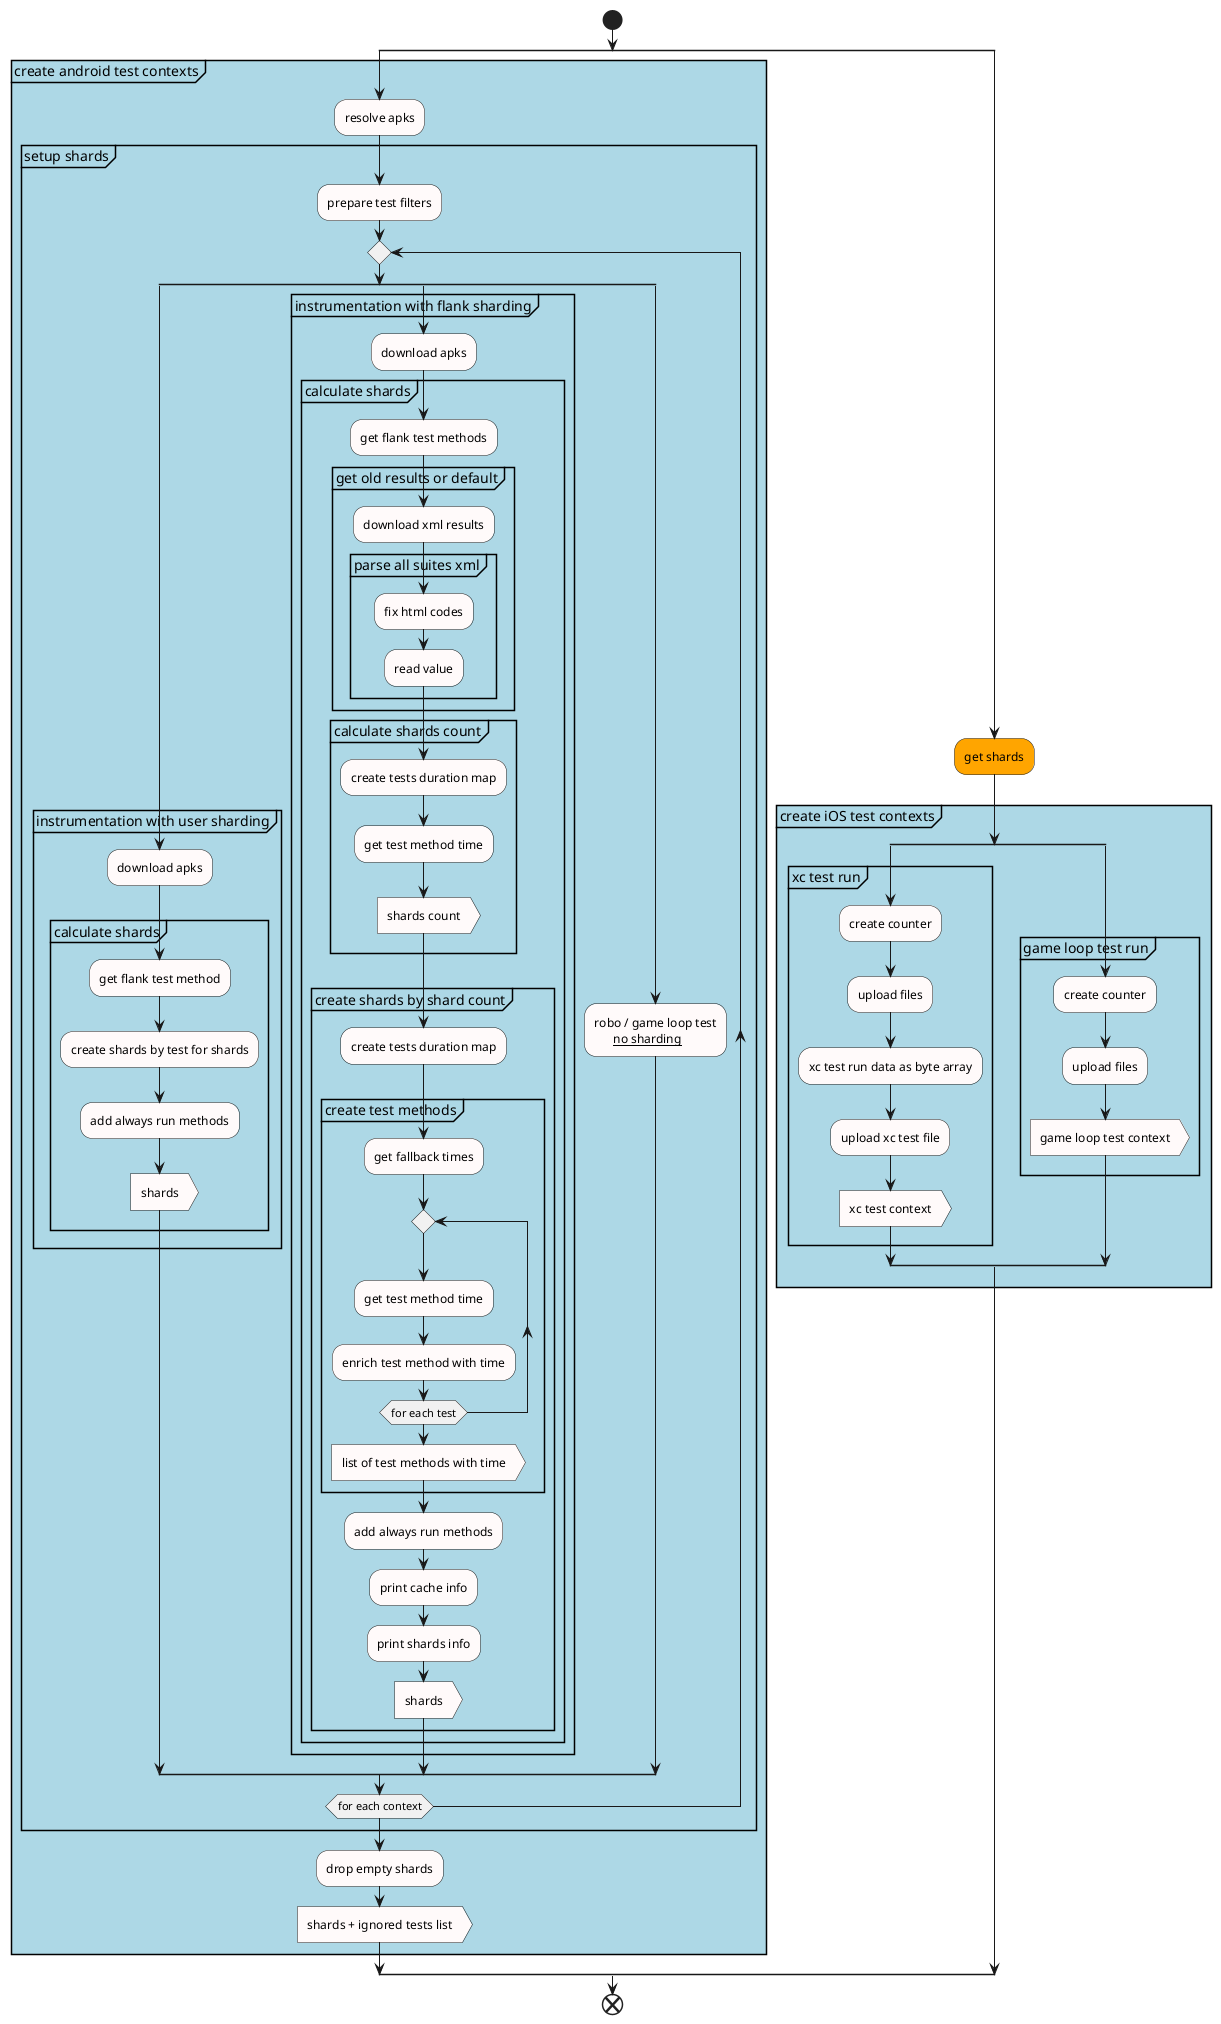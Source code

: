 @startuml
'https://plantuml.com/activity-diagram-beta

start
skinparam ConditionEndStyle hline
split
  partition "create android test contexts" #LightBlue {
    #snow :resolve apks;
    partition "setup shards" #LightBlue {
      #snow :prepare test filters;
      repeat
        split
        partition "instrumentation with user sharding" #LightBlue {
          #snow :download apks;
            partition "calculate shards" #LightBlue {
              #snow :get flank test method;
              #snow :create shards by test for shards;
              #snow :add always run methods;
              #snow :shards>
            }
        }
        split again
        partition "instrumentation with flank sharding" #LightBlue {
          #snow :download apks;
          partition "calculate shards" #LightBlue {
            #snow :get flank test methods;
            partition "get old results or default" #LightBlue {
              #snow :download xml results;
              partition "parse all suites xml" #LightBlue {
                #snow :fix html codes;
                #snow :read value;
              }
            }
            partition "calculate shards count" #LightBlue {
              #snow :create tests duration map;
              #snow :get test method time;
              #snow :shards count>
            }
            partition "create shards by shard count" #LightBlue {
              #snow :create tests duration map;
              partition "create test methods" #LightBlue {
                #snow :get fallback times;
                repeat
                  #snow :get test method time;
                  #snow :enrich test method with time;
                repeat while (for each test)
                #snow :list of test methods with time>
              }
              #snow :add always run methods;
              #snow :print cache info;
              #snow :print shards info;
              #snow :shards>
            }
          }
        }
        split again
        #snow :robo / game loop test\n      __no sharding__;
        end split
      repeat while (for each context)
    }
    #snow :drop empty shards;
    #snow :shards + ignored tests list>
  }
split again
  #orange :get shards;
  partition "create iOS test contexts" #LightBlue {
    split
    partition "xc test run" #LightBlue {
      #snow :create counter;
      #snow :upload files;
      #snow :xc test run data as byte array;
      #snow :upload xc test file;
      #snow :xc test context>
    }
    split again
    partition "game loop test run" #LightBlue {
      #snow :create counter;
      #snow :upload files;
      #snow :game loop test context>
    }
    end split
  }
end split
end

@enduml
